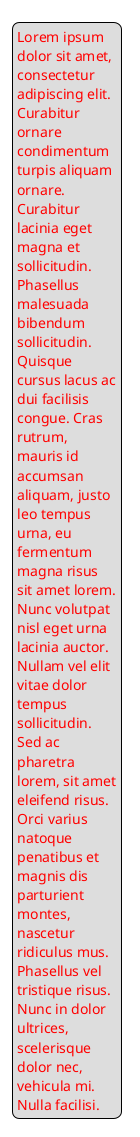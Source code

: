 {
  "sha1": "3pj5znxkah7fok0oeqznl14lo66gecd",
  "insertion": {
    "when": "2024-05-30T20:48:20.322Z",
    "url": "https://github.com/plantuml/plantuml/issues/1608",
    "user": "plantuml@gmail.com"
  }
}
@startuml
<style>
legend {
  MaximumWidth 100
  Fontcolor red
}
</style>

legend
Lorem ipsum dolor sit amet, consectetur adipiscing elit. Curabitur ornare condimentum turpis aliquam ornare. Curabitur lacinia eget magna et sollicitudin. Phasellus malesuada bibendum sollicitudin. Quisque cursus lacus ac dui facilisis congue. Cras rutrum, mauris id accumsan aliquam, justo leo tempus urna, eu fermentum magna risus sit amet lorem. Nunc volutpat nisl eget urna lacinia auctor. Nullam vel elit vitae dolor tempus sollicitudin. Sed ac pharetra lorem, sit amet eleifend risus. Orci varius natoque penatibus et magnis dis parturient montes, nascetur ridiculus mus. Phasellus vel tristique risus. Nunc in dolor ultrices, scelerisque dolor nec, vehicula mi. Nulla facilisi.
end legend
@enduml
